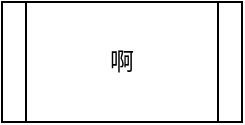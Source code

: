 <mxfile version="14.0.1" type="github">
  <diagram id="MHIly4aBnmgqFY_fBq3Z" name="第 1 页">
    <mxGraphModel dx="1422" dy="762" grid="1" gridSize="10" guides="1" tooltips="1" connect="1" arrows="1" fold="1" page="1" pageScale="1" pageWidth="827" pageHeight="1169" math="0" shadow="0">
      <root>
        <mxCell id="0" />
        <mxCell id="1" parent="0" />
        <mxCell id="wrivy3cgOAID5d1rXkVe-1" value="啊" style="shape=process;whiteSpace=wrap;html=1;backgroundOutline=1;" parent="1" vertex="1">
          <mxGeometry x="300" y="280" width="120" height="60" as="geometry" />
        </mxCell>
      </root>
    </mxGraphModel>
  </diagram>
</mxfile>
